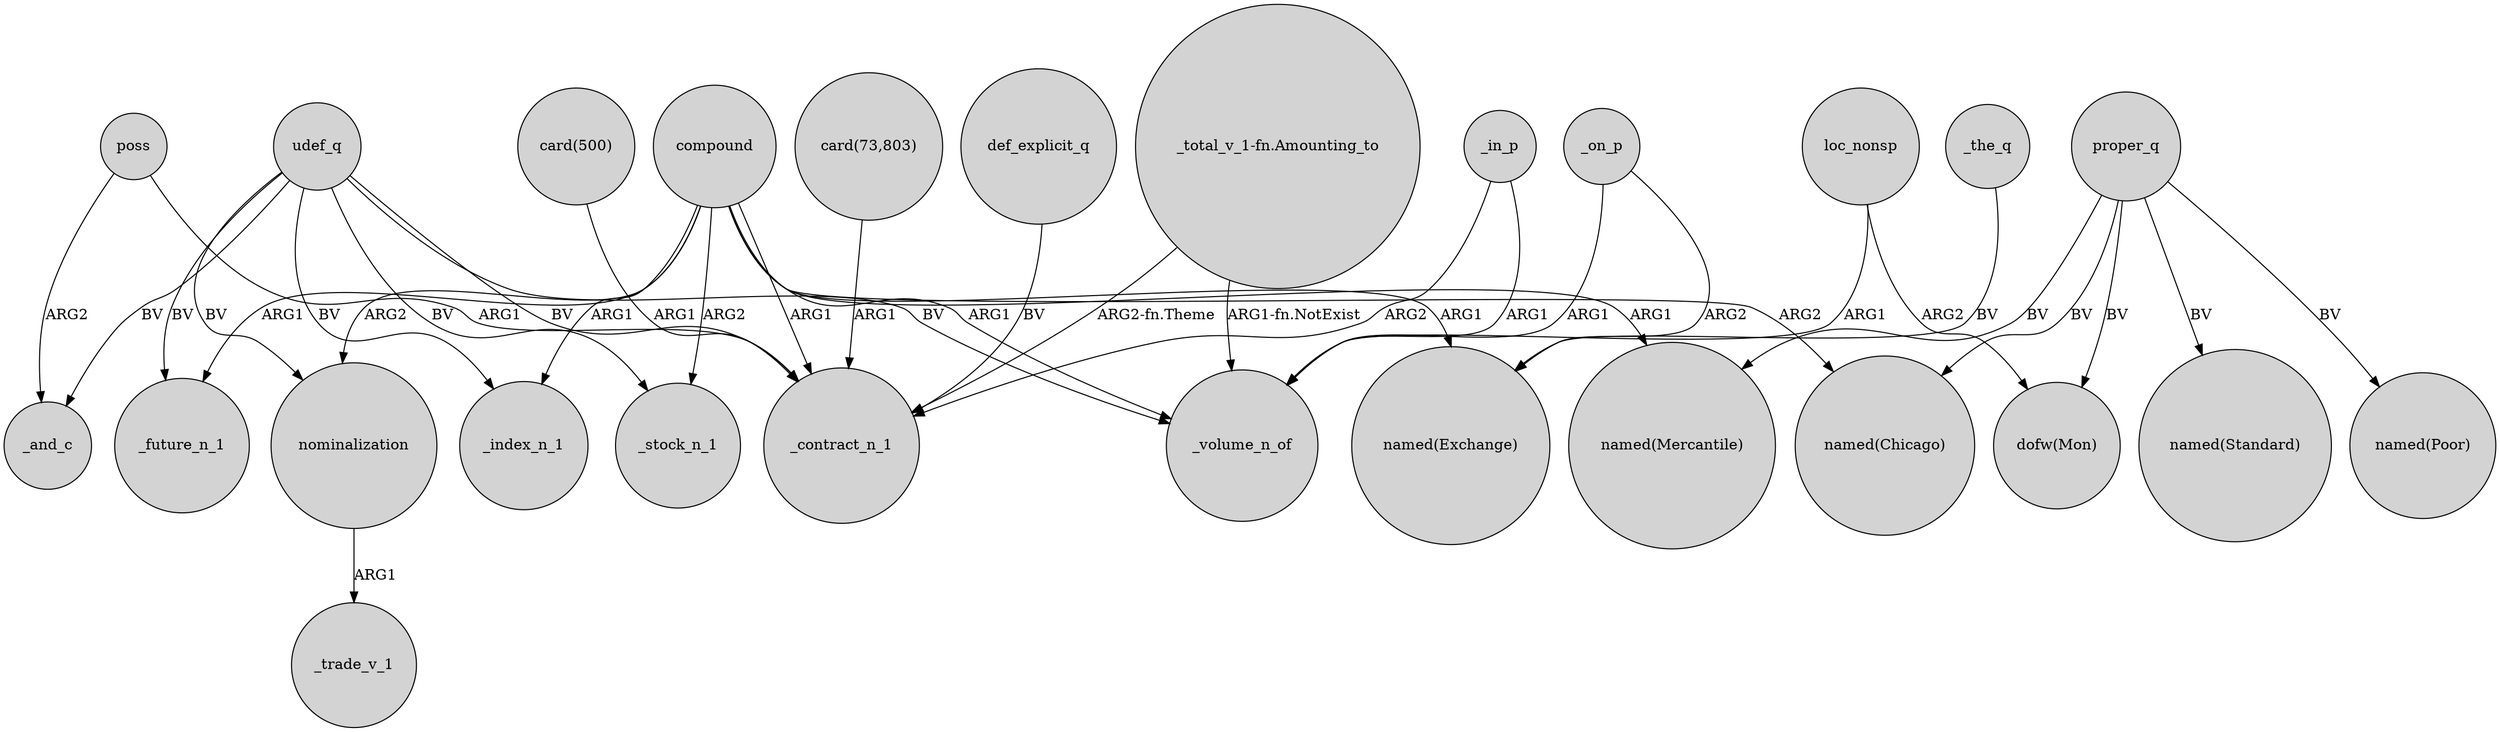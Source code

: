 digraph {
	node [shape=circle style=filled]
	compound -> _volume_n_of [label=ARG1]
	_in_p -> _volume_n_of [label=ARG1]
	poss -> _contract_n_1 [label=ARG1]
	poss -> _and_c [label=ARG2]
	compound -> _future_n_1 [label=ARG1]
	def_explicit_q -> _contract_n_1 [label=BV]
	_on_p -> _volume_n_of [label=ARG1]
	loc_nonsp -> _volume_n_of [label=ARG1]
	udef_q -> _volume_n_of [label=BV]
	_the_q -> "named(Exchange)" [label=BV]
	proper_q -> "named(Standard)" [label=BV]
	compound -> nominalization [label=ARG2]
	nominalization -> _trade_v_1 [label=ARG1]
	compound -> _contract_n_1 [label=ARG1]
	udef_q -> _index_n_1 [label=BV]
	proper_q -> "named(Mercantile)" [label=BV]
	compound -> "named(Chicago)" [label=ARG2]
	_in_p -> _contract_n_1 [label=ARG2]
	"card(500)" -> _contract_n_1 [label=ARG1]
	compound -> _stock_n_1 [label=ARG2]
	_on_p -> "named(Exchange)" [label=ARG2]
	udef_q -> _stock_n_1 [label=BV]
	compound -> "named(Mercantile)" [label=ARG1]
	proper_q -> "dofw(Mon)" [label=BV]
	"_total_v_1-fn.Amounting_to" -> _contract_n_1 [label="ARG2-fn.Theme"]
	compound -> "named(Exchange)" [label=ARG1]
	udef_q -> _future_n_1 [label=BV]
	"card(73,803)" -> _contract_n_1 [label=ARG1]
	udef_q -> nominalization [label=BV]
	loc_nonsp -> "dofw(Mon)" [label=ARG2]
	udef_q -> _and_c [label=BV]
	udef_q -> _contract_n_1 [label=BV]
	proper_q -> "named(Poor)" [label=BV]
	proper_q -> "named(Chicago)" [label=BV]
	"_total_v_1-fn.Amounting_to" -> _volume_n_of [label="ARG1-fn.NotExist"]
	compound -> _index_n_1 [label=ARG1]
}
